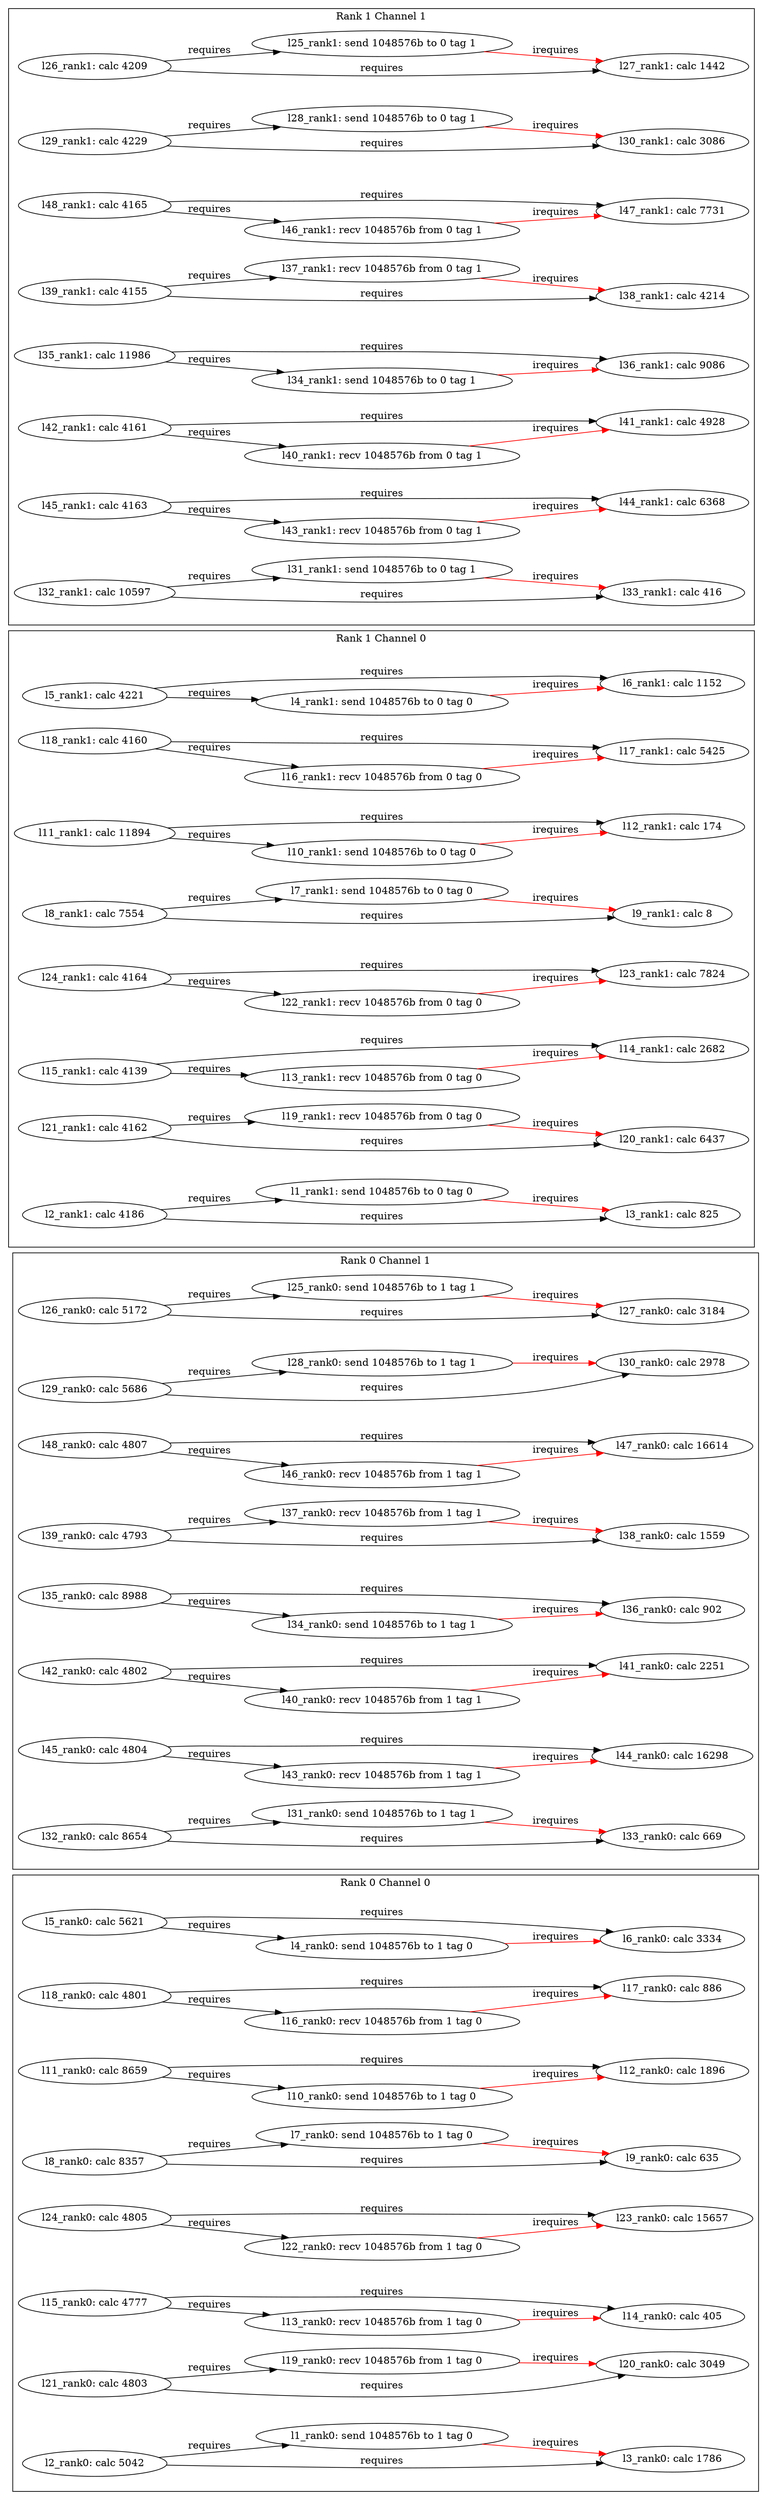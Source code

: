 digraph G {
    rankdir=LR;
    subgraph "cluster_rank_0_channel_0" {
        label = "Rank 0 Channel 0";
        "l10_rank0: send 1048576b to 1 tag 0";
        "l13_rank0: recv 1048576b from 1 tag 0";
        "l12_rank0: calc 1896";
        "l20_rank0: calc 3049";
        "l5_rank0: calc 5621";
        "l4_rank0: send 1048576b to 1 tag 0";
        "l14_rank0: calc 405";
        "l22_rank0: recv 1048576b from 1 tag 0";
        "l18_rank0: calc 4801";
        "l11_rank0: calc 8659";
        "l3_rank0: calc 1786";
        "l9_rank0: calc 635";
        "l16_rank0: recv 1048576b from 1 tag 0";
        "l17_rank0: calc 886";
        "l8_rank0: calc 8357";
        "l19_rank0: recv 1048576b from 1 tag 0";
        "l24_rank0: calc 4805";
        "l23_rank0: calc 15657";
        "l7_rank0: send 1048576b to 1 tag 0";
        "l1_rank0: send 1048576b to 1 tag 0";
        "l15_rank0: calc 4777";
        "l21_rank0: calc 4803";
        "l2_rank0: calc 5042";
        "l6_rank0: calc 3334";
        "l2_rank0: calc 5042" -> "l1_rank0: send 1048576b to 1 tag 0" [label="requires", color="black"];
        "l2_rank0: calc 5042" -> "l3_rank0: calc 1786" [label="requires", color="black"];
        "l1_rank0: send 1048576b to 1 tag 0" -> "l3_rank0: calc 1786" [label="irequires", color="red"];
        "l5_rank0: calc 5621" -> "l4_rank0: send 1048576b to 1 tag 0" [label="requires", color="black"];
        "l5_rank0: calc 5621" -> "l6_rank0: calc 3334" [label="requires", color="black"];
        "l4_rank0: send 1048576b to 1 tag 0" -> "l6_rank0: calc 3334" [label="irequires", color="red"];
        "l8_rank0: calc 8357" -> "l7_rank0: send 1048576b to 1 tag 0" [label="requires", color="black"];
        "l8_rank0: calc 8357" -> "l9_rank0: calc 635" [label="requires", color="black"];
        "l7_rank0: send 1048576b to 1 tag 0" -> "l9_rank0: calc 635" [label="irequires", color="red"];
        "l11_rank0: calc 8659" -> "l10_rank0: send 1048576b to 1 tag 0" [label="requires", color="black"];
        "l11_rank0: calc 8659" -> "l12_rank0: calc 1896" [label="requires", color="black"];
        "l10_rank0: send 1048576b to 1 tag 0" -> "l12_rank0: calc 1896" [label="irequires", color="red"];
        "l15_rank0: calc 4777" -> "l13_rank0: recv 1048576b from 1 tag 0" [label="requires", color="black"];
        "l15_rank0: calc 4777" -> "l14_rank0: calc 405" [label="requires", color="black"];
        "l13_rank0: recv 1048576b from 1 tag 0" -> "l14_rank0: calc 405" [label="irequires", color="red"];
        "l18_rank0: calc 4801" -> "l16_rank0: recv 1048576b from 1 tag 0" [label="requires", color="black"];
        "l18_rank0: calc 4801" -> "l17_rank0: calc 886" [label="requires", color="black"];
        "l16_rank0: recv 1048576b from 1 tag 0" -> "l17_rank0: calc 886" [label="irequires", color="red"];
        "l21_rank0: calc 4803" -> "l19_rank0: recv 1048576b from 1 tag 0" [label="requires", color="black"];
        "l21_rank0: calc 4803" -> "l20_rank0: calc 3049" [label="requires", color="black"];
        "l19_rank0: recv 1048576b from 1 tag 0" -> "l20_rank0: calc 3049" [label="irequires", color="red"];
        "l24_rank0: calc 4805" -> "l22_rank0: recv 1048576b from 1 tag 0" [label="requires", color="black"];
        "l24_rank0: calc 4805" -> "l23_rank0: calc 15657" [label="requires", color="black"];
        "l22_rank0: recv 1048576b from 1 tag 0" -> "l23_rank0: calc 15657" [label="irequires", color="red"];
    }
    subgraph "cluster_rank_0_channel_1" {
        label = "Rank 0 Channel 1";
        "l26_rank0: calc 5172";
        "l34_rank0: send 1048576b to 1 tag 1";
        "l29_rank0: calc 5686";
        "l48_rank0: calc 4807";
        "l36_rank0: calc 902";
        "l39_rank0: calc 4793";
        "l43_rank0: recv 1048576b from 1 tag 1";
        "l30_rank0: calc 2978";
        "l35_rank0: calc 8988";
        "l46_rank0: recv 1048576b from 1 tag 1";
        "l33_rank0: calc 669";
        "l38_rank0: calc 1559";
        "l47_rank0: calc 16614";
        "l37_rank0: recv 1048576b from 1 tag 1";
        "l42_rank0: calc 4802";
        "l40_rank0: recv 1048576b from 1 tag 1";
        "l45_rank0: calc 4804";
        "l41_rank0: calc 2251";
        "l32_rank0: calc 8654";
        "l28_rank0: send 1048576b to 1 tag 1";
        "l27_rank0: calc 3184";
        "l31_rank0: send 1048576b to 1 tag 1";
        "l25_rank0: send 1048576b to 1 tag 1";
        "l44_rank0: calc 16298";
        "l26_rank0: calc 5172" -> "l25_rank0: send 1048576b to 1 tag 1" [label="requires", color="black"];
        "l26_rank0: calc 5172" -> "l27_rank0: calc 3184" [label="requires", color="black"];
        "l25_rank0: send 1048576b to 1 tag 1" -> "l27_rank0: calc 3184" [label="irequires", color="red"];
        "l29_rank0: calc 5686" -> "l28_rank0: send 1048576b to 1 tag 1" [label="requires", color="black"];
        "l29_rank0: calc 5686" -> "l30_rank0: calc 2978" [label="requires", color="black"];
        "l28_rank0: send 1048576b to 1 tag 1" -> "l30_rank0: calc 2978" [label="irequires", color="red"];
        "l32_rank0: calc 8654" -> "l31_rank0: send 1048576b to 1 tag 1" [label="requires", color="black"];
        "l32_rank0: calc 8654" -> "l33_rank0: calc 669" [label="requires", color="black"];
        "l31_rank0: send 1048576b to 1 tag 1" -> "l33_rank0: calc 669" [label="irequires", color="red"];
        "l35_rank0: calc 8988" -> "l34_rank0: send 1048576b to 1 tag 1" [label="requires", color="black"];
        "l35_rank0: calc 8988" -> "l36_rank0: calc 902" [label="requires", color="black"];
        "l34_rank0: send 1048576b to 1 tag 1" -> "l36_rank0: calc 902" [label="irequires", color="red"];
        "l39_rank0: calc 4793" -> "l37_rank0: recv 1048576b from 1 tag 1" [label="requires", color="black"];
        "l39_rank0: calc 4793" -> "l38_rank0: calc 1559" [label="requires", color="black"];
        "l37_rank0: recv 1048576b from 1 tag 1" -> "l38_rank0: calc 1559" [label="irequires", color="red"];
        "l42_rank0: calc 4802" -> "l40_rank0: recv 1048576b from 1 tag 1" [label="requires", color="black"];
        "l42_rank0: calc 4802" -> "l41_rank0: calc 2251" [label="requires", color="black"];
        "l40_rank0: recv 1048576b from 1 tag 1" -> "l41_rank0: calc 2251" [label="irequires", color="red"];
        "l45_rank0: calc 4804" -> "l43_rank0: recv 1048576b from 1 tag 1" [label="requires", color="black"];
        "l45_rank0: calc 4804" -> "l44_rank0: calc 16298" [label="requires", color="black"];
        "l43_rank0: recv 1048576b from 1 tag 1" -> "l44_rank0: calc 16298" [label="irequires", color="red"];
        "l48_rank0: calc 4807" -> "l46_rank0: recv 1048576b from 1 tag 1" [label="requires", color="black"];
        "l48_rank0: calc 4807" -> "l47_rank0: calc 16614" [label="requires", color="black"];
        "l46_rank0: recv 1048576b from 1 tag 1" -> "l47_rank0: calc 16614" [label="irequires", color="red"];
    }
    subgraph "cluster_rank_1_channel_0" {
        label = "Rank 1 Channel 0";
        "l10_rank1: send 1048576b to 0 tag 0";
        "l13_rank1: recv 1048576b from 0 tag 0";
        "l12_rank1: calc 174";
        "l20_rank1: calc 6437";
        "l5_rank1: calc 4221";
        "l4_rank1: send 1048576b to 0 tag 0";
        "l14_rank1: calc 2682";
        "l22_rank1: recv 1048576b from 0 tag 0";
        "l18_rank1: calc 4160";
        "l11_rank1: calc 11894";
        "l3_rank1: calc 825";
        "l9_rank1: calc 8";
        "l16_rank1: recv 1048576b from 0 tag 0";
        "l17_rank1: calc 5425";
        "l8_rank1: calc 7554";
        "l19_rank1: recv 1048576b from 0 tag 0";
        "l24_rank1: calc 4164";
        "l23_rank1: calc 7824";
        "l7_rank1: send 1048576b to 0 tag 0";
        "l1_rank1: send 1048576b to 0 tag 0";
        "l15_rank1: calc 4139";
        "l21_rank1: calc 4162";
        "l2_rank1: calc 4186";
        "l6_rank1: calc 1152";
        "l2_rank1: calc 4186" -> "l1_rank1: send 1048576b to 0 tag 0" [label="requires", color="black"];
        "l2_rank1: calc 4186" -> "l3_rank1: calc 825" [label="requires", color="black"];
        "l1_rank1: send 1048576b to 0 tag 0" -> "l3_rank1: calc 825" [label="irequires", color="red"];
        "l5_rank1: calc 4221" -> "l4_rank1: send 1048576b to 0 tag 0" [label="requires", color="black"];
        "l5_rank1: calc 4221" -> "l6_rank1: calc 1152" [label="requires", color="black"];
        "l4_rank1: send 1048576b to 0 tag 0" -> "l6_rank1: calc 1152" [label="irequires", color="red"];
        "l8_rank1: calc 7554" -> "l7_rank1: send 1048576b to 0 tag 0" [label="requires", color="black"];
        "l8_rank1: calc 7554" -> "l9_rank1: calc 8" [label="requires", color="black"];
        "l7_rank1: send 1048576b to 0 tag 0" -> "l9_rank1: calc 8" [label="irequires", color="red"];
        "l11_rank1: calc 11894" -> "l10_rank1: send 1048576b to 0 tag 0" [label="requires", color="black"];
        "l11_rank1: calc 11894" -> "l12_rank1: calc 174" [label="requires", color="black"];
        "l10_rank1: send 1048576b to 0 tag 0" -> "l12_rank1: calc 174" [label="irequires", color="red"];
        "l15_rank1: calc 4139" -> "l13_rank1: recv 1048576b from 0 tag 0" [label="requires", color="black"];
        "l15_rank1: calc 4139" -> "l14_rank1: calc 2682" [label="requires", color="black"];
        "l13_rank1: recv 1048576b from 0 tag 0" -> "l14_rank1: calc 2682" [label="irequires", color="red"];
        "l18_rank1: calc 4160" -> "l16_rank1: recv 1048576b from 0 tag 0" [label="requires", color="black"];
        "l18_rank1: calc 4160" -> "l17_rank1: calc 5425" [label="requires", color="black"];
        "l16_rank1: recv 1048576b from 0 tag 0" -> "l17_rank1: calc 5425" [label="irequires", color="red"];
        "l21_rank1: calc 4162" -> "l19_rank1: recv 1048576b from 0 tag 0" [label="requires", color="black"];
        "l21_rank1: calc 4162" -> "l20_rank1: calc 6437" [label="requires", color="black"];
        "l19_rank1: recv 1048576b from 0 tag 0" -> "l20_rank1: calc 6437" [label="irequires", color="red"];
        "l24_rank1: calc 4164" -> "l22_rank1: recv 1048576b from 0 tag 0" [label="requires", color="black"];
        "l24_rank1: calc 4164" -> "l23_rank1: calc 7824" [label="requires", color="black"];
        "l22_rank1: recv 1048576b from 0 tag 0" -> "l23_rank1: calc 7824" [label="irequires", color="red"];
    }
    subgraph "cluster_rank_1_channel_1" {
        label = "Rank 1 Channel 1";
        "l26_rank1: calc 4209";
        "l34_rank1: send 1048576b to 0 tag 1";
        "l29_rank1: calc 4229";
        "l48_rank1: calc 4165";
        "l36_rank1: calc 9086";
        "l39_rank1: calc 4155";
        "l43_rank1: recv 1048576b from 0 tag 1";
        "l30_rank1: calc 3086";
        "l35_rank1: calc 11986";
        "l46_rank1: recv 1048576b from 0 tag 1";
        "l33_rank1: calc 416";
        "l38_rank1: calc 4214";
        "l47_rank1: calc 7731";
        "l37_rank1: recv 1048576b from 0 tag 1";
        "l42_rank1: calc 4161";
        "l40_rank1: recv 1048576b from 0 tag 1";
        "l45_rank1: calc 4163";
        "l41_rank1: calc 4928";
        "l32_rank1: calc 10597";
        "l28_rank1: send 1048576b to 0 tag 1";
        "l27_rank1: calc 1442";
        "l31_rank1: send 1048576b to 0 tag 1";
        "l25_rank1: send 1048576b to 0 tag 1";
        "l44_rank1: calc 6368";
        "l26_rank1: calc 4209" -> "l25_rank1: send 1048576b to 0 tag 1" [label="requires", color="black"];
        "l26_rank1: calc 4209" -> "l27_rank1: calc 1442" [label="requires", color="black"];
        "l25_rank1: send 1048576b to 0 tag 1" -> "l27_rank1: calc 1442" [label="irequires", color="red"];
        "l29_rank1: calc 4229" -> "l28_rank1: send 1048576b to 0 tag 1" [label="requires", color="black"];
        "l29_rank1: calc 4229" -> "l30_rank1: calc 3086" [label="requires", color="black"];
        "l28_rank1: send 1048576b to 0 tag 1" -> "l30_rank1: calc 3086" [label="irequires", color="red"];
        "l32_rank1: calc 10597" -> "l31_rank1: send 1048576b to 0 tag 1" [label="requires", color="black"];
        "l32_rank1: calc 10597" -> "l33_rank1: calc 416" [label="requires", color="black"];
        "l31_rank1: send 1048576b to 0 tag 1" -> "l33_rank1: calc 416" [label="irequires", color="red"];
        "l35_rank1: calc 11986" -> "l34_rank1: send 1048576b to 0 tag 1" [label="requires", color="black"];
        "l35_rank1: calc 11986" -> "l36_rank1: calc 9086" [label="requires", color="black"];
        "l34_rank1: send 1048576b to 0 tag 1" -> "l36_rank1: calc 9086" [label="irequires", color="red"];
        "l39_rank1: calc 4155" -> "l37_rank1: recv 1048576b from 0 tag 1" [label="requires", color="black"];
        "l39_rank1: calc 4155" -> "l38_rank1: calc 4214" [label="requires", color="black"];
        "l37_rank1: recv 1048576b from 0 tag 1" -> "l38_rank1: calc 4214" [label="irequires", color="red"];
        "l42_rank1: calc 4161" -> "l40_rank1: recv 1048576b from 0 tag 1" [label="requires", color="black"];
        "l42_rank1: calc 4161" -> "l41_rank1: calc 4928" [label="requires", color="black"];
        "l40_rank1: recv 1048576b from 0 tag 1" -> "l41_rank1: calc 4928" [label="irequires", color="red"];
        "l45_rank1: calc 4163" -> "l43_rank1: recv 1048576b from 0 tag 1" [label="requires", color="black"];
        "l45_rank1: calc 4163" -> "l44_rank1: calc 6368" [label="requires", color="black"];
        "l43_rank1: recv 1048576b from 0 tag 1" -> "l44_rank1: calc 6368" [label="irequires", color="red"];
        "l48_rank1: calc 4165" -> "l46_rank1: recv 1048576b from 0 tag 1" [label="requires", color="black"];
        "l48_rank1: calc 4165" -> "l47_rank1: calc 7731" [label="requires", color="black"];
        "l46_rank1: recv 1048576b from 0 tag 1" -> "l47_rank1: calc 7731" [label="irequires", color="red"];
    }
}
